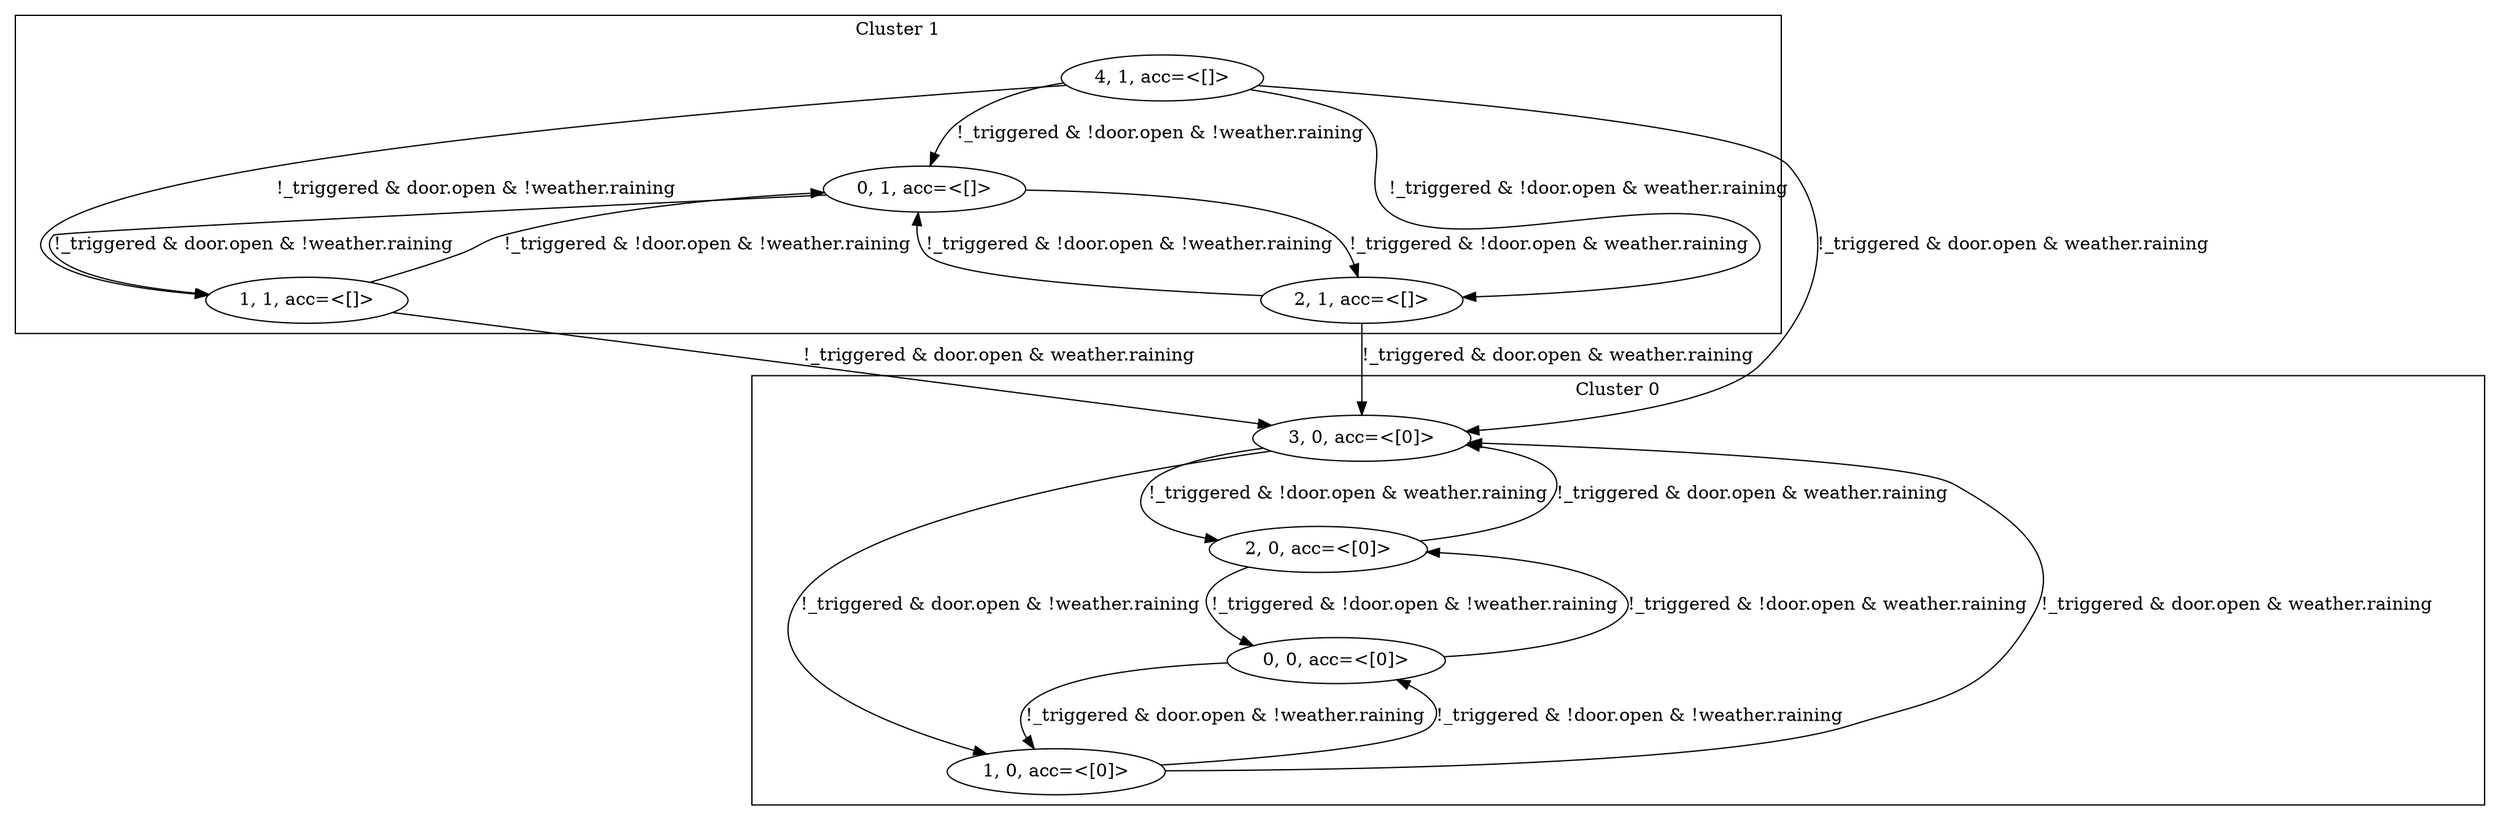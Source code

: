 digraph G {
	subgraph cluster1 {
		label = "Cluster 1"
		s0 [label="4, 1, acc=<[]>"]
		s1 [label="0, 1, acc=<[]>"]
		s2 [label="1, 1, acc=<[]>"]
		s3 [label="2, 1, acc=<[]>"]
	}
	subgraph cluster0 {
		label = "Cluster 0"
		s4 [label="3, 0, acc=<[0]>"]
		s5 [label="2, 0, acc=<[0]>"]
		s6 [label="1, 0, acc=<[0]>"]
		s7 [label="0, 0, acc=<[0]>"]
	}
	s0 -> s1 [label="!_triggered & !door.open & !weather.raining"]
	s0 -> s2 [label="!_triggered & door.open & !weather.raining"]
	s0 -> s3 [label="!_triggered & !door.open & weather.raining"]
	s0 -> s4 [label="!_triggered & door.open & weather.raining"]
	s4 -> s5 [label="!_triggered & !door.open & weather.raining"]
	s4 -> s6 [label="!_triggered & door.open & !weather.raining"]
	s6 -> s7 [label="!_triggered & !door.open & !weather.raining"]
	s6 -> s4 [label="!_triggered & door.open & weather.raining"]
	s7 -> s6 [label="!_triggered & door.open & !weather.raining"]
	s7 -> s5 [label="!_triggered & !door.open & weather.raining"]
	s5 -> s4 [label="!_triggered & door.open & weather.raining"]
	s5 -> s7 [label="!_triggered & !door.open & !weather.raining"]
	s3 -> s4 [label="!_triggered & door.open & weather.raining"]
	s3 -> s1 [label="!_triggered & !door.open & !weather.raining"]
	s2 -> s1 [label="!_triggered & !door.open & !weather.raining"]
	s2 -> s4 [label="!_triggered & door.open & weather.raining"]
	s1 -> s2 [label="!_triggered & door.open & !weather.raining"]
	s1 -> s3 [label="!_triggered & !door.open & weather.raining"]
}
